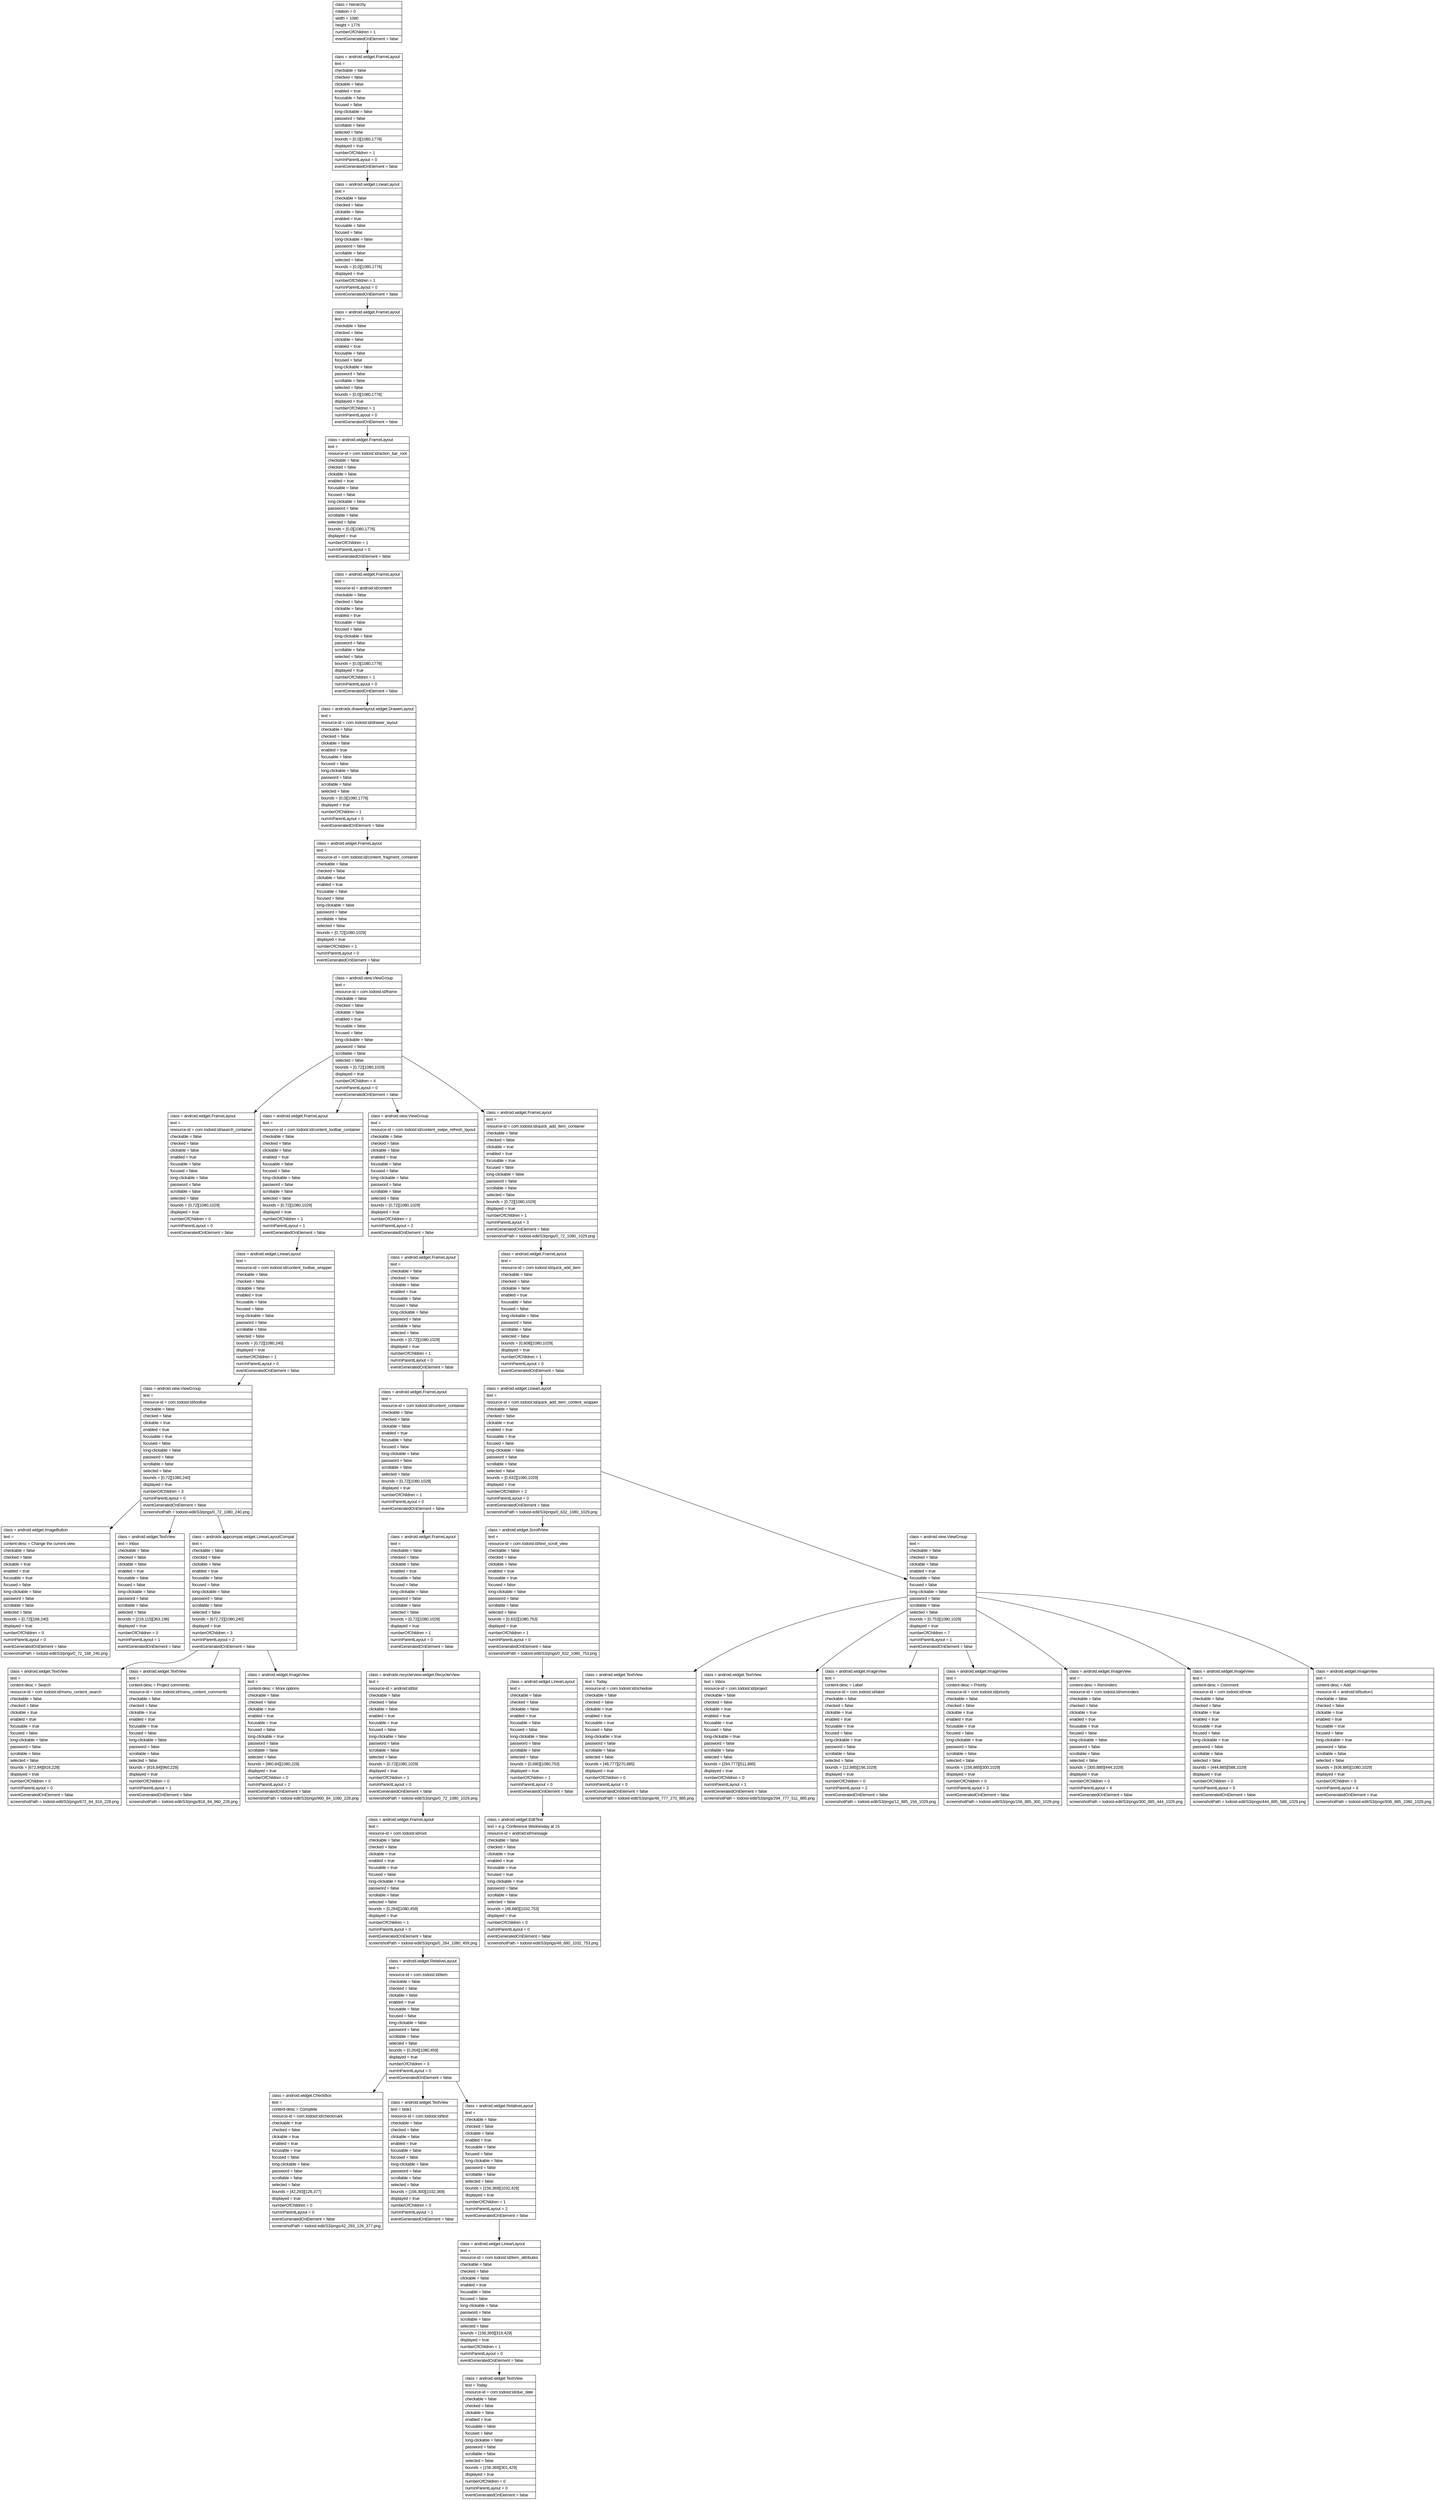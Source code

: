 digraph Layout {

	node [shape=record fontname=Arial];

	0	[label="{class = hierarchy\l|rotation = 0\l|width = 1080\l|height = 1776\l|numberOfChildren = 1\l|eventGeneratedOnElement = false \l}"]
	1	[label="{class = android.widget.FrameLayout\l|text = \l|checkable = false\l|checked = false\l|clickable = false\l|enabled = true\l|focusable = false\l|focused = false\l|long-clickable = false\l|password = false\l|scrollable = false\l|selected = false\l|bounds = [0,0][1080,1776]\l|displayed = true\l|numberOfChildren = 1\l|numInParentLayout = 0\l|eventGeneratedOnElement = false \l}"]
	2	[label="{class = android.widget.LinearLayout\l|text = \l|checkable = false\l|checked = false\l|clickable = false\l|enabled = true\l|focusable = false\l|focused = false\l|long-clickable = false\l|password = false\l|scrollable = false\l|selected = false\l|bounds = [0,0][1080,1776]\l|displayed = true\l|numberOfChildren = 1\l|numInParentLayout = 0\l|eventGeneratedOnElement = false \l}"]
	3	[label="{class = android.widget.FrameLayout\l|text = \l|checkable = false\l|checked = false\l|clickable = false\l|enabled = true\l|focusable = false\l|focused = false\l|long-clickable = false\l|password = false\l|scrollable = false\l|selected = false\l|bounds = [0,0][1080,1776]\l|displayed = true\l|numberOfChildren = 1\l|numInParentLayout = 0\l|eventGeneratedOnElement = false \l}"]
	4	[label="{class = android.widget.FrameLayout\l|text = \l|resource-id = com.todoist:id/action_bar_root\l|checkable = false\l|checked = false\l|clickable = false\l|enabled = true\l|focusable = false\l|focused = false\l|long-clickable = false\l|password = false\l|scrollable = false\l|selected = false\l|bounds = [0,0][1080,1776]\l|displayed = true\l|numberOfChildren = 1\l|numInParentLayout = 0\l|eventGeneratedOnElement = false \l}"]
	5	[label="{class = android.widget.FrameLayout\l|text = \l|resource-id = android:id/content\l|checkable = false\l|checked = false\l|clickable = false\l|enabled = true\l|focusable = false\l|focused = false\l|long-clickable = false\l|password = false\l|scrollable = false\l|selected = false\l|bounds = [0,0][1080,1776]\l|displayed = true\l|numberOfChildren = 1\l|numInParentLayout = 0\l|eventGeneratedOnElement = false \l}"]
	6	[label="{class = androidx.drawerlayout.widget.DrawerLayout\l|text = \l|resource-id = com.todoist:id/drawer_layout\l|checkable = false\l|checked = false\l|clickable = false\l|enabled = true\l|focusable = false\l|focused = false\l|long-clickable = false\l|password = false\l|scrollable = false\l|selected = false\l|bounds = [0,0][1080,1776]\l|displayed = true\l|numberOfChildren = 1\l|numInParentLayout = 0\l|eventGeneratedOnElement = false \l}"]
	7	[label="{class = android.widget.FrameLayout\l|text = \l|resource-id = com.todoist:id/content_fragment_container\l|checkable = false\l|checked = false\l|clickable = false\l|enabled = true\l|focusable = false\l|focused = false\l|long-clickable = false\l|password = false\l|scrollable = false\l|selected = false\l|bounds = [0,72][1080,1029]\l|displayed = true\l|numberOfChildren = 1\l|numInParentLayout = 0\l|eventGeneratedOnElement = false \l}"]
	8	[label="{class = android.view.ViewGroup\l|text = \l|resource-id = com.todoist:id/frame\l|checkable = false\l|checked = false\l|clickable = false\l|enabled = true\l|focusable = false\l|focused = false\l|long-clickable = false\l|password = false\l|scrollable = false\l|selected = false\l|bounds = [0,72][1080,1029]\l|displayed = true\l|numberOfChildren = 4\l|numInParentLayout = 0\l|eventGeneratedOnElement = false \l}"]
	9	[label="{class = android.widget.FrameLayout\l|text = \l|resource-id = com.todoist:id/search_container\l|checkable = false\l|checked = false\l|clickable = false\l|enabled = true\l|focusable = false\l|focused = false\l|long-clickable = false\l|password = false\l|scrollable = false\l|selected = false\l|bounds = [0,72][1080,1029]\l|displayed = true\l|numberOfChildren = 0\l|numInParentLayout = 0\l|eventGeneratedOnElement = false \l}"]
	10	[label="{class = android.widget.FrameLayout\l|text = \l|resource-id = com.todoist:id/content_toolbar_container\l|checkable = false\l|checked = false\l|clickable = false\l|enabled = true\l|focusable = false\l|focused = false\l|long-clickable = false\l|password = false\l|scrollable = false\l|selected = false\l|bounds = [0,72][1080,1029]\l|displayed = true\l|numberOfChildren = 1\l|numInParentLayout = 1\l|eventGeneratedOnElement = false \l}"]
	11	[label="{class = android.view.ViewGroup\l|text = \l|resource-id = com.todoist:id/content_swipe_refresh_layout\l|checkable = false\l|checked = false\l|clickable = false\l|enabled = true\l|focusable = false\l|focused = false\l|long-clickable = false\l|password = false\l|scrollable = false\l|selected = false\l|bounds = [0,72][1080,1029]\l|displayed = true\l|numberOfChildren = 1\l|numInParentLayout = 2\l|eventGeneratedOnElement = false \l}"]
	12	[label="{class = android.widget.FrameLayout\l|text = \l|resource-id = com.todoist:id/quick_add_item_container\l|checkable = false\l|checked = false\l|clickable = true\l|enabled = true\l|focusable = true\l|focused = false\l|long-clickable = false\l|password = false\l|scrollable = false\l|selected = false\l|bounds = [0,72][1080,1029]\l|displayed = true\l|numberOfChildren = 1\l|numInParentLayout = 3\l|eventGeneratedOnElement = false \l|screenshotPath = todoist-edit/S3/pngs/0_72_1080_1029.png\l}"]
	13	[label="{class = android.widget.LinearLayout\l|text = \l|resource-id = com.todoist:id/content_toolbar_wrapper\l|checkable = false\l|checked = false\l|clickable = false\l|enabled = true\l|focusable = false\l|focused = false\l|long-clickable = false\l|password = false\l|scrollable = false\l|selected = false\l|bounds = [0,72][1080,240]\l|displayed = true\l|numberOfChildren = 1\l|numInParentLayout = 0\l|eventGeneratedOnElement = false \l}"]
	14	[label="{class = android.widget.FrameLayout\l|text = \l|checkable = false\l|checked = false\l|clickable = false\l|enabled = true\l|focusable = false\l|focused = false\l|long-clickable = false\l|password = false\l|scrollable = false\l|selected = false\l|bounds = [0,72][1080,1029]\l|displayed = true\l|numberOfChildren = 1\l|numInParentLayout = 0\l|eventGeneratedOnElement = false \l}"]
	15	[label="{class = android.widget.FrameLayout\l|text = \l|resource-id = com.todoist:id/quick_add_item\l|checkable = false\l|checked = false\l|clickable = false\l|enabled = true\l|focusable = false\l|focused = false\l|long-clickable = false\l|password = false\l|scrollable = false\l|selected = false\l|bounds = [0,608][1080,1029]\l|displayed = true\l|numberOfChildren = 1\l|numInParentLayout = 0\l|eventGeneratedOnElement = false \l}"]
	16	[label="{class = android.view.ViewGroup\l|text = \l|resource-id = com.todoist:id/toolbar\l|checkable = false\l|checked = false\l|clickable = true\l|enabled = true\l|focusable = true\l|focused = false\l|long-clickable = false\l|password = false\l|scrollable = false\l|selected = false\l|bounds = [0,72][1080,240]\l|displayed = true\l|numberOfChildren = 3\l|numInParentLayout = 0\l|eventGeneratedOnElement = false \l|screenshotPath = todoist-edit/S3/pngs/0_72_1080_240.png\l}"]
	17	[label="{class = android.widget.FrameLayout\l|text = \l|resource-id = com.todoist:id/content_container\l|checkable = false\l|checked = false\l|clickable = false\l|enabled = true\l|focusable = false\l|focused = false\l|long-clickable = false\l|password = false\l|scrollable = false\l|selected = false\l|bounds = [0,72][1080,1029]\l|displayed = true\l|numberOfChildren = 1\l|numInParentLayout = 0\l|eventGeneratedOnElement = false \l}"]
	18	[label="{class = android.widget.LinearLayout\l|text = \l|resource-id = com.todoist:id/quick_add_item_content_wrapper\l|checkable = false\l|checked = false\l|clickable = true\l|enabled = true\l|focusable = true\l|focused = false\l|long-clickable = false\l|password = false\l|scrollable = false\l|selected = false\l|bounds = [0,632][1080,1029]\l|displayed = true\l|numberOfChildren = 2\l|numInParentLayout = 0\l|eventGeneratedOnElement = false \l|screenshotPath = todoist-edit/S3/pngs/0_632_1080_1029.png\l}"]
	19	[label="{class = android.widget.ImageButton\l|text = \l|content-desc = Change the current view\l|checkable = false\l|checked = false\l|clickable = true\l|enabled = true\l|focusable = true\l|focused = false\l|long-clickable = false\l|password = false\l|scrollable = false\l|selected = false\l|bounds = [0,72][168,240]\l|displayed = true\l|numberOfChildren = 0\l|numInParentLayout = 0\l|eventGeneratedOnElement = false \l|screenshotPath = todoist-edit/S3/pngs/0_72_168_240.png\l}"]
	20	[label="{class = android.widget.TextView\l|text = Inbox\l|checkable = false\l|checked = false\l|clickable = false\l|enabled = true\l|focusable = false\l|focused = false\l|long-clickable = false\l|password = false\l|scrollable = false\l|selected = false\l|bounds = [216,115][363,196]\l|displayed = true\l|numberOfChildren = 0\l|numInParentLayout = 1\l|eventGeneratedOnElement = false \l}"]
	21	[label="{class = androidx.appcompat.widget.LinearLayoutCompat\l|text = \l|checkable = false\l|checked = false\l|clickable = false\l|enabled = true\l|focusable = false\l|focused = false\l|long-clickable = false\l|password = false\l|scrollable = false\l|selected = false\l|bounds = [672,72][1080,240]\l|displayed = true\l|numberOfChildren = 3\l|numInParentLayout = 2\l|eventGeneratedOnElement = false \l}"]
	22	[label="{class = android.widget.FrameLayout\l|text = \l|checkable = false\l|checked = false\l|clickable = false\l|enabled = true\l|focusable = false\l|focused = false\l|long-clickable = false\l|password = false\l|scrollable = false\l|selected = false\l|bounds = [0,72][1080,1029]\l|displayed = true\l|numberOfChildren = 1\l|numInParentLayout = 0\l|eventGeneratedOnElement = false \l}"]
	23	[label="{class = android.widget.ScrollView\l|text = \l|resource-id = com.todoist:id/text_scroll_view\l|checkable = false\l|checked = false\l|clickable = false\l|enabled = true\l|focusable = true\l|focused = false\l|long-clickable = false\l|password = false\l|scrollable = false\l|selected = false\l|bounds = [0,632][1080,753]\l|displayed = true\l|numberOfChildren = 1\l|numInParentLayout = 0\l|eventGeneratedOnElement = false \l|screenshotPath = todoist-edit/S3/pngs/0_632_1080_753.png\l}"]
	24	[label="{class = android.view.ViewGroup\l|text = \l|checkable = false\l|checked = false\l|clickable = false\l|enabled = true\l|focusable = false\l|focused = false\l|long-clickable = false\l|password = false\l|scrollable = false\l|selected = false\l|bounds = [0,753][1080,1029]\l|displayed = true\l|numberOfChildren = 7\l|numInParentLayout = 1\l|eventGeneratedOnElement = false \l}"]
	25	[label="{class = android.widget.TextView\l|text = \l|content-desc = Search\l|resource-id = com.todoist:id/menu_content_search\l|checkable = false\l|checked = false\l|clickable = true\l|enabled = true\l|focusable = true\l|focused = false\l|long-clickable = false\l|password = false\l|scrollable = false\l|selected = false\l|bounds = [672,84][816,228]\l|displayed = true\l|numberOfChildren = 0\l|numInParentLayout = 0\l|eventGeneratedOnElement = false \l|screenshotPath = todoist-edit/S3/pngs/672_84_816_228.png\l}"]
	26	[label="{class = android.widget.TextView\l|text = \l|content-desc = Project comments\l|resource-id = com.todoist:id/menu_content_comments\l|checkable = false\l|checked = false\l|clickable = true\l|enabled = true\l|focusable = true\l|focused = false\l|long-clickable = false\l|password = false\l|scrollable = false\l|selected = false\l|bounds = [816,84][960,228]\l|displayed = true\l|numberOfChildren = 0\l|numInParentLayout = 1\l|eventGeneratedOnElement = false \l|screenshotPath = todoist-edit/S3/pngs/816_84_960_228.png\l}"]
	27	[label="{class = android.widget.ImageView\l|text = \l|content-desc = More options\l|checkable = false\l|checked = false\l|clickable = true\l|enabled = true\l|focusable = true\l|focused = false\l|long-clickable = true\l|password = false\l|scrollable = false\l|selected = false\l|bounds = [960,84][1080,228]\l|displayed = true\l|numberOfChildren = 0\l|numInParentLayout = 2\l|eventGeneratedOnElement = false \l|screenshotPath = todoist-edit/S3/pngs/960_84_1080_228.png\l}"]
	28	[label="{class = androidx.recyclerview.widget.RecyclerView\l|text = \l|resource-id = android:id/list\l|checkable = false\l|checked = false\l|clickable = false\l|enabled = true\l|focusable = true\l|focused = false\l|long-clickable = false\l|password = false\l|scrollable = false\l|selected = false\l|bounds = [0,72][1080,1029]\l|displayed = true\l|numberOfChildren = 1\l|numInParentLayout = 0\l|eventGeneratedOnElement = false \l|screenshotPath = todoist-edit/S3/pngs/0_72_1080_1029.png\l}"]
	29	[label="{class = android.widget.LinearLayout\l|text = \l|checkable = false\l|checked = false\l|clickable = false\l|enabled = true\l|focusable = false\l|focused = false\l|long-clickable = false\l|password = false\l|scrollable = false\l|selected = false\l|bounds = [0,680][1080,753]\l|displayed = true\l|numberOfChildren = 1\l|numInParentLayout = 0\l|eventGeneratedOnElement = false \l}"]
	30	[label="{class = android.widget.TextView\l|text = Today\l|resource-id = com.todoist:id/schedule\l|checkable = false\l|checked = false\l|clickable = true\l|enabled = true\l|focusable = true\l|focused = false\l|long-clickable = true\l|password = false\l|scrollable = false\l|selected = false\l|bounds = [48,777][270,885]\l|displayed = true\l|numberOfChildren = 0\l|numInParentLayout = 0\l|eventGeneratedOnElement = false \l|screenshotPath = todoist-edit/S3/pngs/48_777_270_885.png\l}"]
	31	[label="{class = android.widget.TextView\l|text = Inbox\l|resource-id = com.todoist:id/project\l|checkable = false\l|checked = false\l|clickable = true\l|enabled = true\l|focusable = true\l|focused = false\l|long-clickable = true\l|password = false\l|scrollable = false\l|selected = false\l|bounds = [294,777][511,885]\l|displayed = true\l|numberOfChildren = 0\l|numInParentLayout = 1\l|eventGeneratedOnElement = false \l|screenshotPath = todoist-edit/S3/pngs/294_777_511_885.png\l}"]
	32	[label="{class = android.widget.ImageView\l|text = \l|content-desc = Label\l|resource-id = com.todoist:id/label\l|checkable = false\l|checked = false\l|clickable = true\l|enabled = true\l|focusable = true\l|focused = false\l|long-clickable = true\l|password = false\l|scrollable = false\l|selected = false\l|bounds = [12,885][156,1029]\l|displayed = true\l|numberOfChildren = 0\l|numInParentLayout = 2\l|eventGeneratedOnElement = false \l|screenshotPath = todoist-edit/S3/pngs/12_885_156_1029.png\l}"]
	33	[label="{class = android.widget.ImageView\l|text = \l|content-desc = Priority\l|resource-id = com.todoist:id/priority\l|checkable = false\l|checked = false\l|clickable = true\l|enabled = true\l|focusable = true\l|focused = false\l|long-clickable = true\l|password = false\l|scrollable = false\l|selected = false\l|bounds = [156,885][300,1029]\l|displayed = true\l|numberOfChildren = 0\l|numInParentLayout = 3\l|eventGeneratedOnElement = false \l|screenshotPath = todoist-edit/S3/pngs/156_885_300_1029.png\l}"]
	34	[label="{class = android.widget.ImageView\l|text = \l|content-desc = Reminders\l|resource-id = com.todoist:id/reminders\l|checkable = false\l|checked = false\l|clickable = true\l|enabled = true\l|focusable = true\l|focused = false\l|long-clickable = false\l|password = false\l|scrollable = false\l|selected = false\l|bounds = [300,885][444,1029]\l|displayed = true\l|numberOfChildren = 0\l|numInParentLayout = 4\l|eventGeneratedOnElement = false \l|screenshotPath = todoist-edit/S3/pngs/300_885_444_1029.png\l}"]
	35	[label="{class = android.widget.ImageView\l|text = \l|content-desc = Comment\l|resource-id = com.todoist:id/note\l|checkable = false\l|checked = false\l|clickable = true\l|enabled = true\l|focusable = true\l|focused = false\l|long-clickable = true\l|password = false\l|scrollable = false\l|selected = false\l|bounds = [444,885][588,1029]\l|displayed = true\l|numberOfChildren = 0\l|numInParentLayout = 5\l|eventGeneratedOnElement = false \l|screenshotPath = todoist-edit/S3/pngs/444_885_588_1029.png\l}"]
	36	[label="{class = android.widget.ImageView\l|text = \l|content-desc = Add\l|resource-id = android:id/button1\l|checkable = false\l|checked = false\l|clickable = true\l|enabled = true\l|focusable = true\l|focused = false\l|long-clickable = true\l|password = false\l|scrollable = false\l|selected = false\l|bounds = [936,885][1080,1029]\l|displayed = true\l|numberOfChildren = 0\l|numInParentLayout = 6\l|eventGeneratedOnElement = true \l|screenshotPath = todoist-edit/S3/pngs/936_885_1080_1029.png\l}"]
	37	[label="{class = android.widget.FrameLayout\l|text = \l|resource-id = com.todoist:id/root\l|checkable = false\l|checked = false\l|clickable = true\l|enabled = true\l|focusable = true\l|focused = false\l|long-clickable = true\l|password = false\l|scrollable = false\l|selected = false\l|bounds = [0,264][1080,459]\l|displayed = true\l|numberOfChildren = 1\l|numInParentLayout = 0\l|eventGeneratedOnElement = false \l|screenshotPath = todoist-edit/S3/pngs/0_264_1080_459.png\l}"]
	38	[label="{class = android.widget.EditText\l|text = e.g. Conference Wednesday at 15\l|resource-id = android:id/message\l|checkable = false\l|checked = false\l|clickable = true\l|enabled = true\l|focusable = true\l|focused = true\l|long-clickable = true\l|password = false\l|scrollable = false\l|selected = false\l|bounds = [48,680][1032,753]\l|displayed = true\l|numberOfChildren = 0\l|numInParentLayout = 0\l|eventGeneratedOnElement = false \l|screenshotPath = todoist-edit/S3/pngs/48_680_1032_753.png\l}"]
	39	[label="{class = android.widget.RelativeLayout\l|text = \l|resource-id = com.todoist:id/item\l|checkable = false\l|checked = false\l|clickable = false\l|enabled = true\l|focusable = false\l|focused = false\l|long-clickable = false\l|password = false\l|scrollable = false\l|selected = false\l|bounds = [0,264][1080,459]\l|displayed = true\l|numberOfChildren = 3\l|numInParentLayout = 0\l|eventGeneratedOnElement = false \l}"]
	40	[label="{class = android.widget.CheckBox\l|text = \l|content-desc = Complete\l|resource-id = com.todoist:id/checkmark\l|checkable = true\l|checked = false\l|clickable = true\l|enabled = true\l|focusable = true\l|focused = false\l|long-clickable = false\l|password = false\l|scrollable = false\l|selected = false\l|bounds = [42,293][126,377]\l|displayed = true\l|numberOfChildren = 0\l|numInParentLayout = 0\l|eventGeneratedOnElement = false \l|screenshotPath = todoist-edit/S3/pngs/42_293_126_377.png\l}"]
	41	[label="{class = android.widget.TextView\l|text = task1\l|resource-id = com.todoist:id/text\l|checkable = false\l|checked = false\l|clickable = false\l|enabled = true\l|focusable = false\l|focused = false\l|long-clickable = false\l|password = false\l|scrollable = false\l|selected = false\l|bounds = [156,300][1032,369]\l|displayed = true\l|numberOfChildren = 0\l|numInParentLayout = 1\l|eventGeneratedOnElement = false \l}"]
	42	[label="{class = android.widget.RelativeLayout\l|text = \l|checkable = false\l|checked = false\l|clickable = false\l|enabled = true\l|focusable = false\l|focused = false\l|long-clickable = false\l|password = false\l|scrollable = false\l|selected = false\l|bounds = [156,369][1032,429]\l|displayed = true\l|numberOfChildren = 1\l|numInParentLayout = 2\l|eventGeneratedOnElement = false \l}"]
	43	[label="{class = android.widget.LinearLayout\l|text = \l|resource-id = com.todoist:id/item_attributes\l|checkable = false\l|checked = false\l|clickable = false\l|enabled = true\l|focusable = false\l|focused = false\l|long-clickable = false\l|password = false\l|scrollable = false\l|selected = false\l|bounds = [156,369][319,429]\l|displayed = true\l|numberOfChildren = 1\l|numInParentLayout = 0\l|eventGeneratedOnElement = false \l}"]
	44	[label="{class = android.widget.TextView\l|text = Today\l|resource-id = com.todoist:id/due_date\l|checkable = false\l|checked = false\l|clickable = false\l|enabled = true\l|focusable = false\l|focused = false\l|long-clickable = false\l|password = false\l|scrollable = false\l|selected = false\l|bounds = [156,369][301,429]\l|displayed = true\l|numberOfChildren = 0\l|numInParentLayout = 0\l|eventGeneratedOnElement = false \l}"]


	0 -> 1
	1 -> 2
	2 -> 3
	3 -> 4
	4 -> 5
	5 -> 6
	6 -> 7
	7 -> 8
	8 -> 9
	8 -> 10
	8 -> 11
	8 -> 12
	10 -> 13
	11 -> 14
	12 -> 15
	13 -> 16
	14 -> 17
	15 -> 18
	16 -> 19
	16 -> 20
	16 -> 21
	17 -> 22
	18 -> 23
	18 -> 24
	21 -> 25
	21 -> 26
	21 -> 27
	22 -> 28
	23 -> 29
	24 -> 30
	24 -> 31
	24 -> 32
	24 -> 33
	24 -> 34
	24 -> 35
	24 -> 36
	28 -> 37
	29 -> 38
	37 -> 39
	39 -> 40
	39 -> 41
	39 -> 42
	42 -> 43
	43 -> 44


}